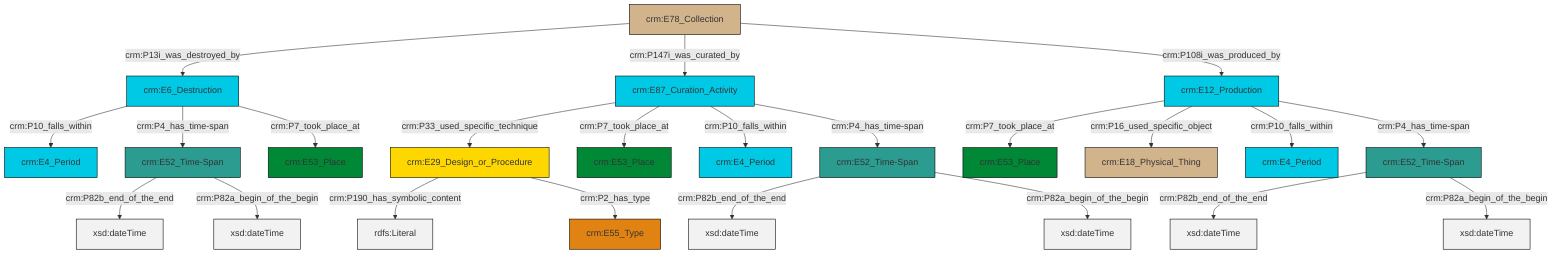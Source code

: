 graph TD
classDef Literal fill:#f2f2f2,stroke:#000000;
classDef CRM_Entity fill:#FFFFFF,stroke:#000000;
classDef Temporal_Entity fill:#00C9E6, stroke:#000000;
classDef Type fill:#E18312, stroke:#000000;
classDef Time-Span fill:#2C9C91, stroke:#000000;
classDef Appellation fill:#FFEB7F, stroke:#000000;
classDef Place fill:#008836, stroke:#000000;
classDef Persistent_Item fill:#B266B2, stroke:#000000;
classDef Conceptual_Object fill:#FFD700, stroke:#000000;
classDef Physical_Thing fill:#D2B48C, stroke:#000000;
classDef Actor fill:#f58aad, stroke:#000000;
classDef PC_Classes fill:#4ce600, stroke:#000000;
classDef Multi fill:#cccccc,stroke:#000000;

0["crm:E52_Time-Span"]:::Time-Span -->|crm:P82b_end_of_the_end| 1[xsd:dateTime]:::Literal
4["crm:E78_Collection"]:::Physical_Thing -->|crm:P13i_was_destroyed_by| 5["crm:E6_Destruction"]:::Temporal_Entity
7["crm:E87_Curation_Activity"]:::Temporal_Entity -->|crm:P33_used_specific_technique| 8["crm:E29_Design_or_Procedure"]:::Conceptual_Object
11["crm:E12_Production"]:::Temporal_Entity -->|crm:P7_took_place_at| 12["crm:E53_Place"]:::Place
13["crm:E52_Time-Span"]:::Time-Span -->|crm:P82b_end_of_the_end| 14[xsd:dateTime]:::Literal
5["crm:E6_Destruction"]:::Temporal_Entity -->|crm:P10_falls_within| 15["crm:E4_Period"]:::Temporal_Entity
11["crm:E12_Production"]:::Temporal_Entity -->|crm:P16_used_specific_object| 9["crm:E18_Physical_Thing"]:::Physical_Thing
13["crm:E52_Time-Span"]:::Time-Span -->|crm:P82a_begin_of_the_begin| 19[xsd:dateTime]:::Literal
8["crm:E29_Design_or_Procedure"]:::Conceptual_Object -->|crm:P190_has_symbolic_content| 21[rdfs:Literal]:::Literal
22["crm:E52_Time-Span"]:::Time-Span -->|crm:P82b_end_of_the_end| 29[xsd:dateTime]:::Literal
7["crm:E87_Curation_Activity"]:::Temporal_Entity -->|crm:P7_took_place_at| 24["crm:E53_Place"]:::Place
11["crm:E12_Production"]:::Temporal_Entity -->|crm:P10_falls_within| 30["crm:E4_Period"]:::Temporal_Entity
0["crm:E52_Time-Span"]:::Time-Span -->|crm:P82a_begin_of_the_begin| 31[xsd:dateTime]:::Literal
5["crm:E6_Destruction"]:::Temporal_Entity -->|crm:P4_has_time-span| 22["crm:E52_Time-Span"]:::Time-Span
4["crm:E78_Collection"]:::Physical_Thing -->|crm:P147i_was_curated_by| 7["crm:E87_Curation_Activity"]:::Temporal_Entity
11["crm:E12_Production"]:::Temporal_Entity -->|crm:P4_has_time-span| 13["crm:E52_Time-Span"]:::Time-Span
8["crm:E29_Design_or_Procedure"]:::Conceptual_Object -->|crm:P2_has_type| 27["crm:E55_Type"]:::Type
4["crm:E78_Collection"]:::Physical_Thing -->|crm:P108i_was_produced_by| 11["crm:E12_Production"]:::Temporal_Entity
7["crm:E87_Curation_Activity"]:::Temporal_Entity -->|crm:P10_falls_within| 34["crm:E4_Period"]:::Temporal_Entity
22["crm:E52_Time-Span"]:::Time-Span -->|crm:P82a_begin_of_the_begin| 37[xsd:dateTime]:::Literal
7["crm:E87_Curation_Activity"]:::Temporal_Entity -->|crm:P4_has_time-span| 0["crm:E52_Time-Span"]:::Time-Span
5["crm:E6_Destruction"]:::Temporal_Entity -->|crm:P7_took_place_at| 2["crm:E53_Place"]:::Place